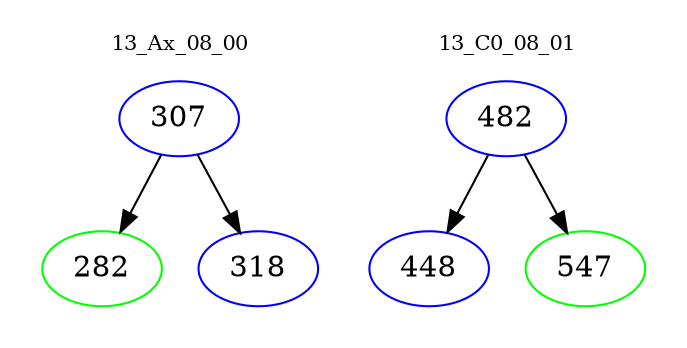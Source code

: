 digraph{
subgraph cluster_0 {
color = white
label = "13_Ax_08_00";
fontsize=10;
T0_307 [label="307", color="blue"]
T0_307 -> T0_282 [color="black"]
T0_282 [label="282", color="green"]
T0_307 -> T0_318 [color="black"]
T0_318 [label="318", color="blue"]
}
subgraph cluster_1 {
color = white
label = "13_C0_08_01";
fontsize=10;
T1_482 [label="482", color="blue"]
T1_482 -> T1_448 [color="black"]
T1_448 [label="448", color="blue"]
T1_482 -> T1_547 [color="black"]
T1_547 [label="547", color="green"]
}
}
